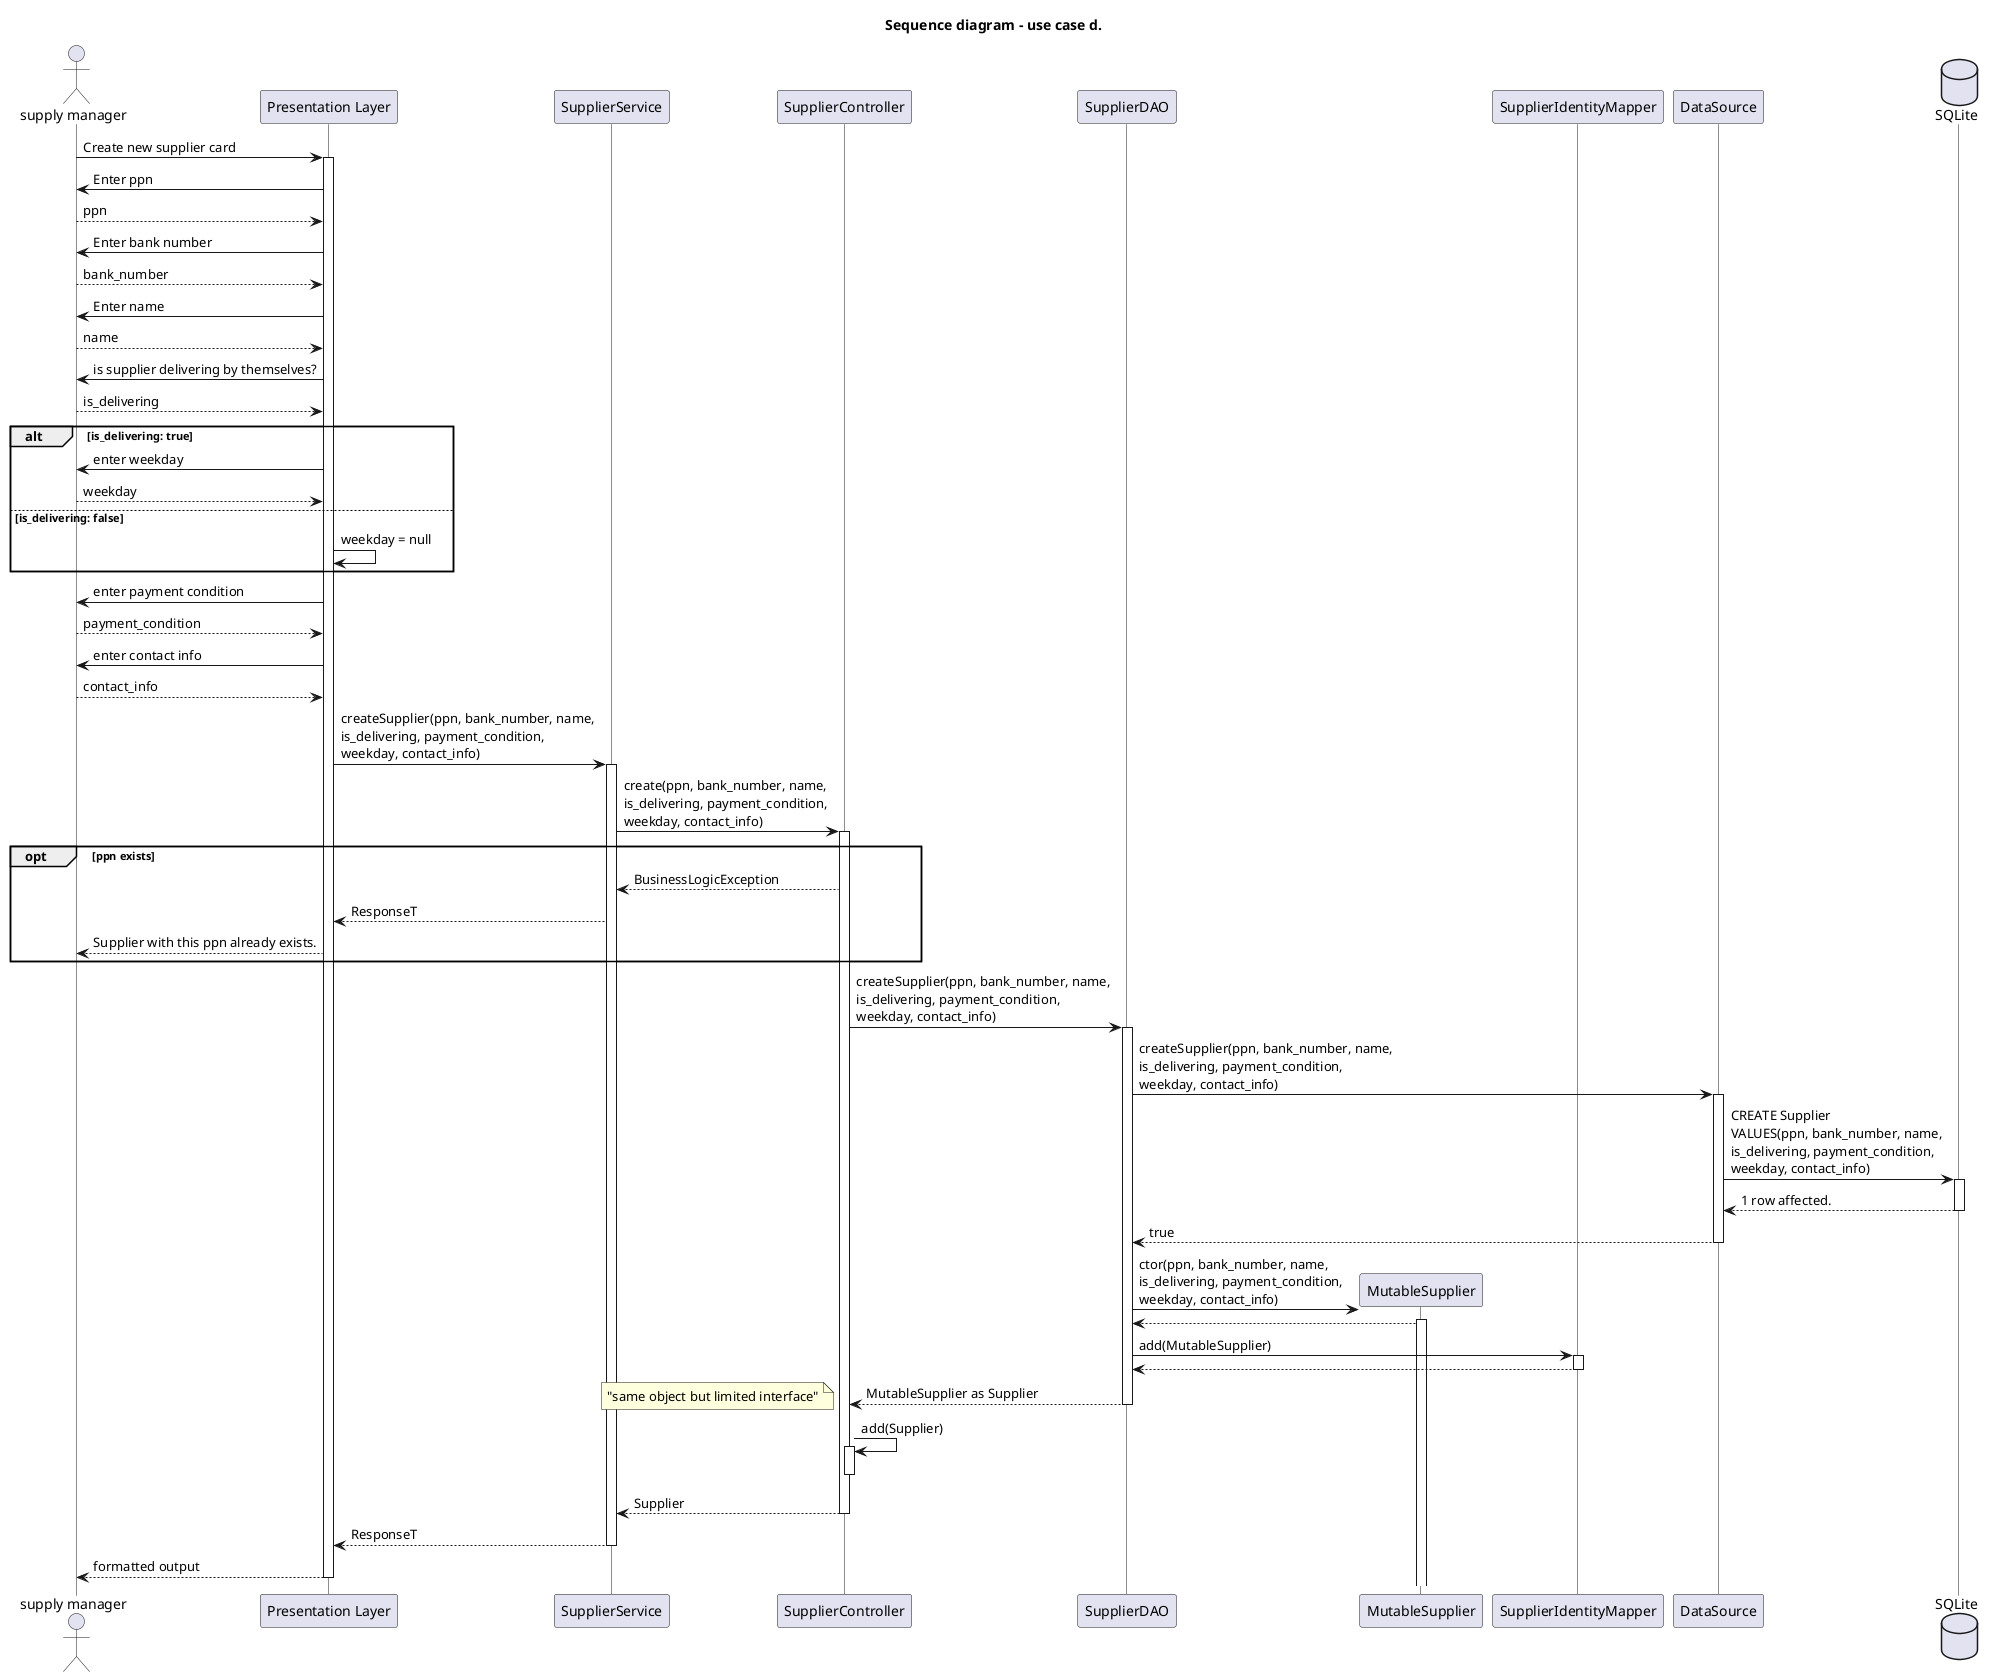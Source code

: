 @startuml

skinparam lifelineStrategy solid

title Sequence diagram - use case d.

actor "supply manager" as user
participant "Presentation Layer" as pres
participant "SupplierService" as service
participant "SupplierController" as ctrl
participant "SupplierDAO" as dao
participant "MutableSupplier" as mut_sup
participant "SupplierIdentityMapper" as idmap 
participant "DataSource" as ds
database "SQLite" as db


user -> pres: Create new supplier card

activate pres

pres -> user: Enter ppn
user --> pres: ppn
pres -> user: Enter bank number
user --> pres: bank_number
pres -> user: Enter name
user --> pres: name
pres -> user: is supplier delivering by themselves?
user --> pres: is_delivering

alt is_delivering: true
	pres -> user: enter weekday
	user --> pres: weekday
else is_delivering: false
	pres -> pres: weekday = null
end

pres -> user: enter payment condition
user --> pres: payment_condition

pres -> user: enter contact info
user --> pres: contact_info

pres -> service: createSupplier(ppn, bank_number, name,\nis_delivering, payment_condition,\nweekday, contact_info)
activate service

service -> ctrl: create(ppn, bank_number, name,\nis_delivering, payment_condition,\nweekday, contact_info)
activate ctrl

opt ppn exists
	ctrl --> service: BusinessLogicException
	service --> pres: ResponseT
	pres --> user: Supplier with this ppn already exists.
end

ctrl -> dao: createSupplier(ppn, bank_number, name,\nis_delivering, payment_condition,\nweekday, contact_info)
activate dao

dao -> ds: createSupplier(ppn, bank_number, name,\nis_delivering, payment_condition,\nweekday, contact_info)

activate ds
ds -> db: CREATE Supplier\nVALUES(ppn, bank_number, name,\nis_delivering, payment_condition,\nweekday, contact_info)

activate db
db --> ds: 1 row affected.
deactivate db
ds --> dao: true

deactivate ds

dao -> mut_sup **: ctor(ppn, bank_number, name,\nis_delivering, payment_condition,\nweekday, contact_info)
activate mut_sup

mut_sup --> dao
dao -> idmap: add(MutableSupplier)
activate idmap
idmap --> dao
deactivate idmap

dao --> ctrl: MutableSupplier as Supplier
deactivate dao
note top: "same object but limited interface"


ctrl -> ctrl: add(Supplier)
activate ctrl
deactivate ctrl

ctrl --> service: Supplier
deactivate ctrl

service --> pres: ResponseT
deactivate service

pres --> user: formatted output
deactivate pres

@enduml